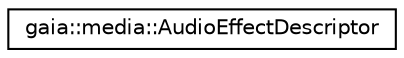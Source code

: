 digraph G
{
  edge [fontname="Helvetica",fontsize="10",labelfontname="Helvetica",labelfontsize="10"];
  node [fontname="Helvetica",fontsize="10",shape=record];
  rankdir=LR;
  Node1 [label="gaia::media::AudioEffectDescriptor",height=0.2,width=0.4,color="black", fillcolor="white", style="filled",URL="$de/d14/classgaia_1_1media_1_1_audio_effect_descriptor.html",tooltip="The effect descriptor contains information on a particular effect implemented in the audio framework..."];
}
